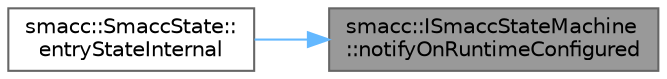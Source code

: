 digraph "smacc::ISmaccStateMachine::notifyOnRuntimeConfigured"
{
 // LATEX_PDF_SIZE
  bgcolor="transparent";
  edge [fontname=Helvetica,fontsize=10,labelfontname=Helvetica,labelfontsize=10];
  node [fontname=Helvetica,fontsize=10,shape=box,height=0.2,width=0.4];
  rankdir="RL";
  Node1 [label="smacc::ISmaccStateMachine\l::notifyOnRuntimeConfigured",height=0.2,width=0.4,color="gray40", fillcolor="grey60", style="filled", fontcolor="black",tooltip=" "];
  Node1 -> Node2 [dir="back",color="steelblue1",style="solid"];
  Node2 [label="smacc::SmaccState::\lentryStateInternal",height=0.2,width=0.4,color="grey40", fillcolor="white", style="filled",URL="$classsmacc_1_1SmaccState.html#a084b95d0cb856d048fdb5ce81400eec7",tooltip=" "];
}
